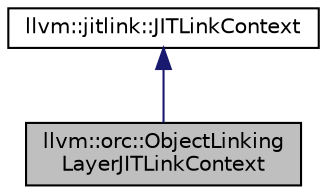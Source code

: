 digraph "llvm::orc::ObjectLinkingLayerJITLinkContext"
{
 // LATEX_PDF_SIZE
  bgcolor="transparent";
  edge [fontname="Helvetica",fontsize="10",labelfontname="Helvetica",labelfontsize="10"];
  node [fontname="Helvetica",fontsize="10",shape="box"];
  Node1 [label="llvm::orc::ObjectLinking\lLayerJITLinkContext",height=0.2,width=0.4,color="black", fillcolor="grey75", style="filled", fontcolor="black",tooltip=" "];
  Node2 -> Node1 [dir="back",color="midnightblue",fontsize="10",style="solid",fontname="Helvetica"];
  Node2 [label="llvm::jitlink::JITLinkContext",height=0.2,width=0.4,color="black",URL="$classllvm_1_1jitlink_1_1JITLinkContext.html",tooltip="Holds context for a single jitLink invocation."];
}
